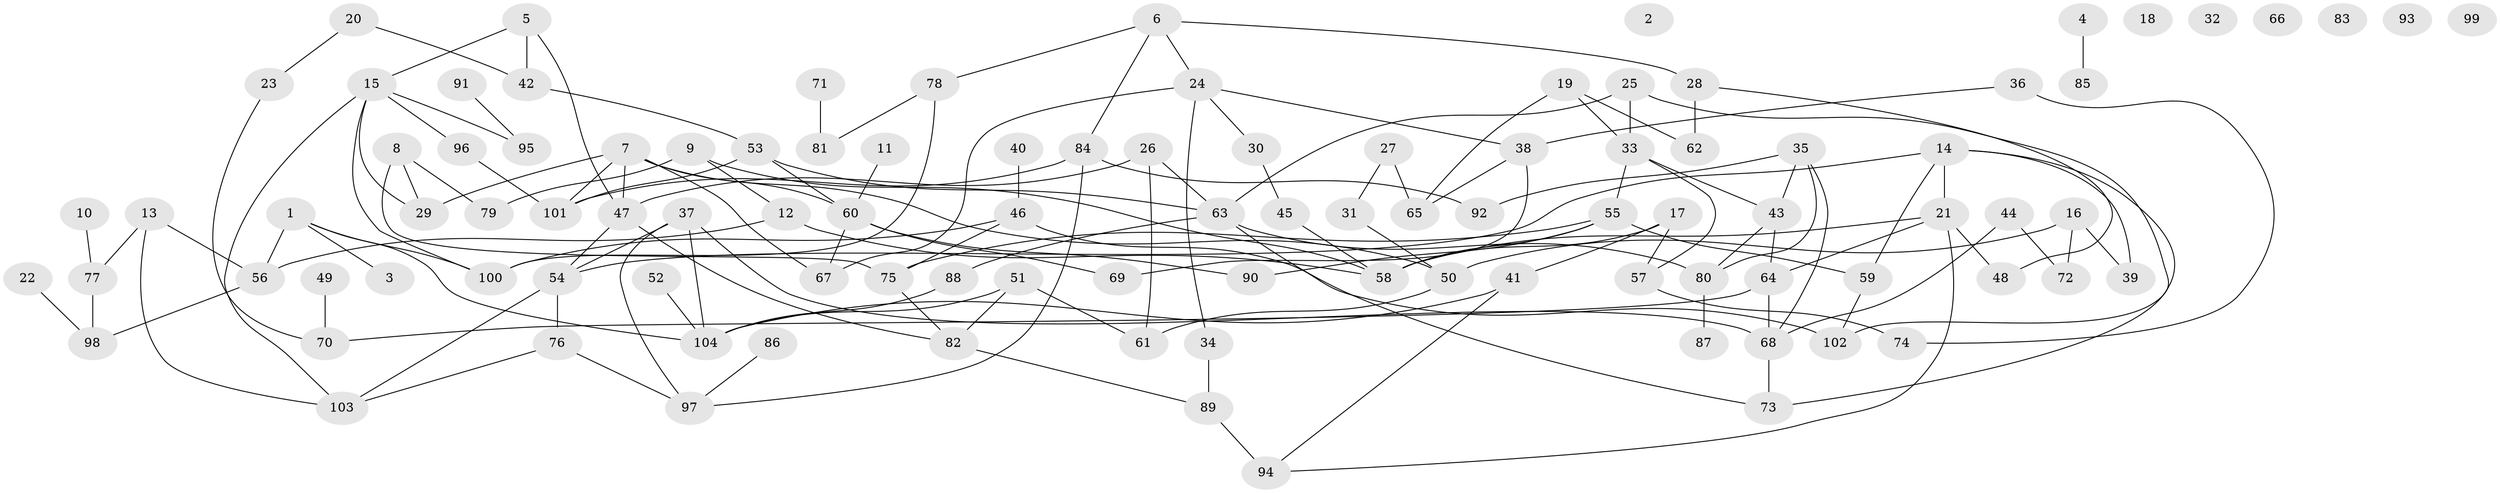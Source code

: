 // Generated by graph-tools (version 1.1) at 2025/39/03/09/25 04:39:45]
// undirected, 104 vertices, 148 edges
graph export_dot {
graph [start="1"]
  node [color=gray90,style=filled];
  1;
  2;
  3;
  4;
  5;
  6;
  7;
  8;
  9;
  10;
  11;
  12;
  13;
  14;
  15;
  16;
  17;
  18;
  19;
  20;
  21;
  22;
  23;
  24;
  25;
  26;
  27;
  28;
  29;
  30;
  31;
  32;
  33;
  34;
  35;
  36;
  37;
  38;
  39;
  40;
  41;
  42;
  43;
  44;
  45;
  46;
  47;
  48;
  49;
  50;
  51;
  52;
  53;
  54;
  55;
  56;
  57;
  58;
  59;
  60;
  61;
  62;
  63;
  64;
  65;
  66;
  67;
  68;
  69;
  70;
  71;
  72;
  73;
  74;
  75;
  76;
  77;
  78;
  79;
  80;
  81;
  82;
  83;
  84;
  85;
  86;
  87;
  88;
  89;
  90;
  91;
  92;
  93;
  94;
  95;
  96;
  97;
  98;
  99;
  100;
  101;
  102;
  103;
  104;
  1 -- 3;
  1 -- 56;
  1 -- 100;
  1 -- 104;
  4 -- 85;
  5 -- 15;
  5 -- 42;
  5 -- 47;
  6 -- 24;
  6 -- 28;
  6 -- 78;
  6 -- 84;
  7 -- 29;
  7 -- 47;
  7 -- 50;
  7 -- 60;
  7 -- 67;
  7 -- 101;
  8 -- 29;
  8 -- 75;
  8 -- 79;
  9 -- 12;
  9 -- 58;
  9 -- 79;
  10 -- 77;
  11 -- 60;
  12 -- 56;
  12 -- 58;
  13 -- 56;
  13 -- 77;
  13 -- 103;
  14 -- 21;
  14 -- 39;
  14 -- 54;
  14 -- 59;
  14 -- 73;
  15 -- 29;
  15 -- 95;
  15 -- 96;
  15 -- 100;
  15 -- 103;
  16 -- 39;
  16 -- 50;
  16 -- 72;
  17 -- 41;
  17 -- 57;
  17 -- 58;
  19 -- 33;
  19 -- 62;
  19 -- 65;
  20 -- 23;
  20 -- 42;
  21 -- 48;
  21 -- 58;
  21 -- 64;
  21 -- 94;
  22 -- 98;
  23 -- 70;
  24 -- 30;
  24 -- 34;
  24 -- 38;
  24 -- 67;
  25 -- 33;
  25 -- 63;
  25 -- 102;
  26 -- 47;
  26 -- 61;
  26 -- 63;
  27 -- 31;
  27 -- 65;
  28 -- 48;
  28 -- 62;
  30 -- 45;
  31 -- 50;
  33 -- 43;
  33 -- 55;
  33 -- 57;
  34 -- 89;
  35 -- 43;
  35 -- 68;
  35 -- 80;
  35 -- 92;
  36 -- 38;
  36 -- 74;
  37 -- 54;
  37 -- 68;
  37 -- 97;
  37 -- 104;
  38 -- 65;
  38 -- 69;
  40 -- 46;
  41 -- 94;
  41 -- 104;
  42 -- 53;
  43 -- 64;
  43 -- 80;
  44 -- 68;
  44 -- 72;
  45 -- 58;
  46 -- 75;
  46 -- 100;
  46 -- 102;
  47 -- 54;
  47 -- 82;
  49 -- 70;
  50 -- 61;
  51 -- 61;
  51 -- 82;
  51 -- 104;
  52 -- 104;
  53 -- 60;
  53 -- 63;
  53 -- 101;
  54 -- 76;
  54 -- 103;
  55 -- 58;
  55 -- 59;
  55 -- 75;
  55 -- 90;
  56 -- 98;
  57 -- 74;
  59 -- 102;
  60 -- 67;
  60 -- 69;
  60 -- 90;
  63 -- 73;
  63 -- 80;
  63 -- 88;
  64 -- 68;
  64 -- 70;
  68 -- 73;
  71 -- 81;
  75 -- 82;
  76 -- 97;
  76 -- 103;
  77 -- 98;
  78 -- 81;
  78 -- 100;
  80 -- 87;
  82 -- 89;
  84 -- 92;
  84 -- 97;
  84 -- 101;
  86 -- 97;
  88 -- 104;
  89 -- 94;
  91 -- 95;
  96 -- 101;
}
